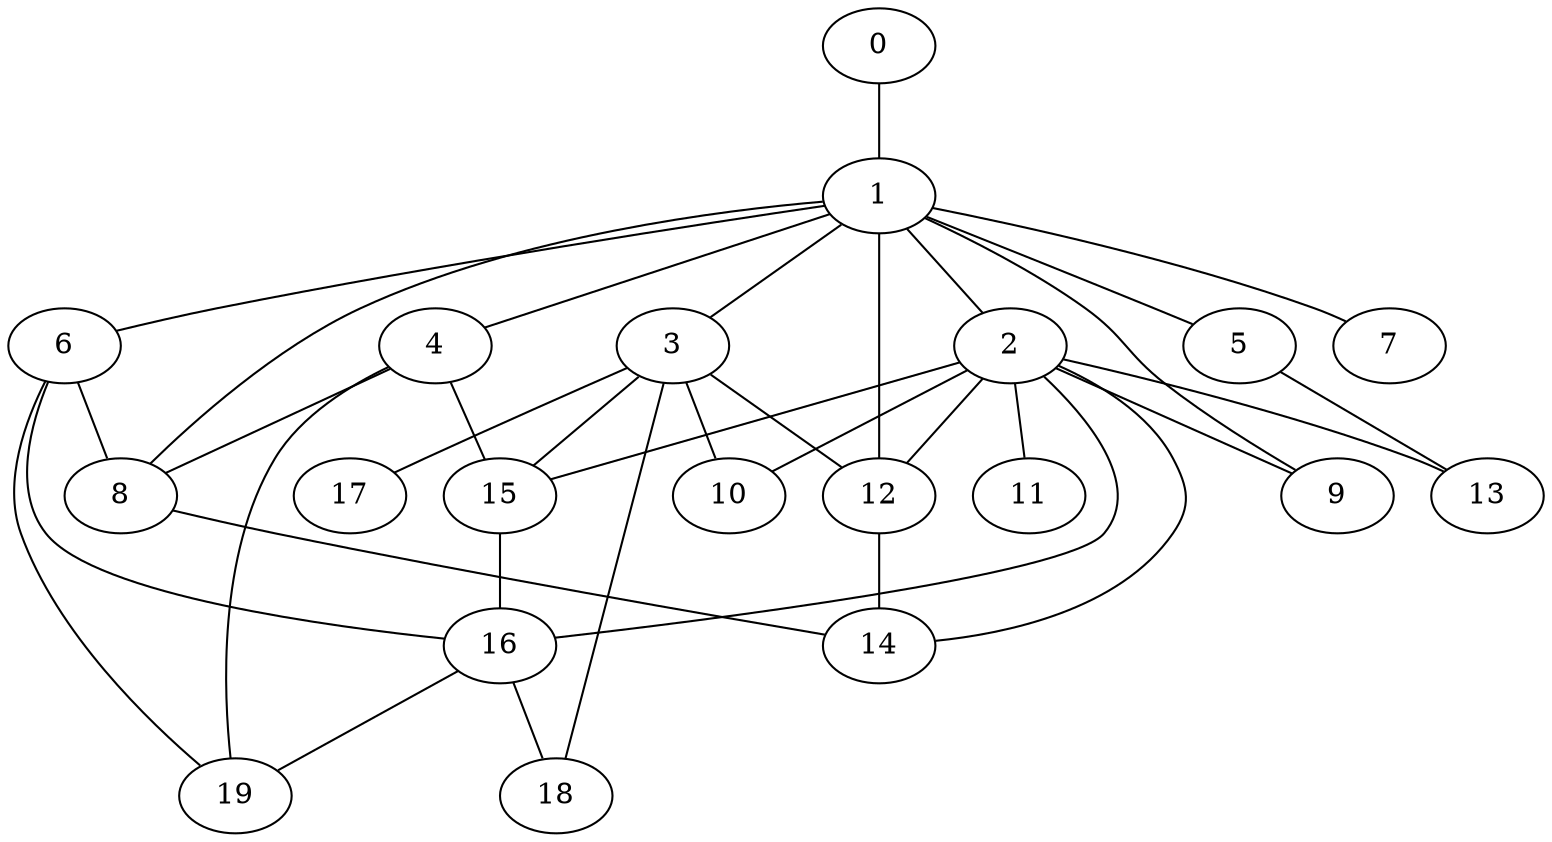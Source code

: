 
graph graphname {
    0 -- 1
1 -- 2
1 -- 3
1 -- 4
1 -- 5
1 -- 6
1 -- 7
1 -- 8
1 -- 12
1 -- 9
2 -- 9
2 -- 10
2 -- 11
2 -- 12
2 -- 13
2 -- 14
2 -- 15
2 -- 16
3 -- 18
3 -- 17
3 -- 12
3 -- 15
3 -- 10
4 -- 19
4 -- 8
4 -- 15
5 -- 13
6 -- 19
6 -- 16
6 -- 8
8 -- 14
12 -- 14
15 -- 16
16 -- 18
16 -- 19

}
